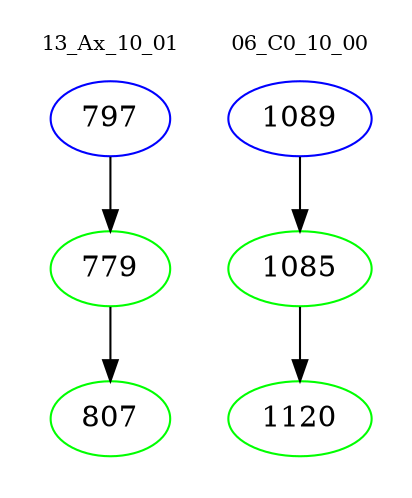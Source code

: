 digraph{
subgraph cluster_0 {
color = white
label = "13_Ax_10_01";
fontsize=10;
T0_797 [label="797", color="blue"]
T0_797 -> T0_779 [color="black"]
T0_779 [label="779", color="green"]
T0_779 -> T0_807 [color="black"]
T0_807 [label="807", color="green"]
}
subgraph cluster_1 {
color = white
label = "06_C0_10_00";
fontsize=10;
T1_1089 [label="1089", color="blue"]
T1_1089 -> T1_1085 [color="black"]
T1_1085 [label="1085", color="green"]
T1_1085 -> T1_1120 [color="black"]
T1_1120 [label="1120", color="green"]
}
}
